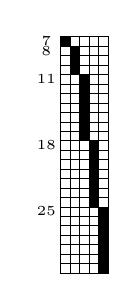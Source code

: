 \centering
\begin{tikzpicture}[scale=0.12, every node/.style={scale=1}, baseline=(current bounding box.center),ultra thin]
\node at (-1.5,-0.5) {\tiny7};
\node at (-1.5,-1.5) {\tiny8};
\node at (-1.5,-4.5) {\tiny11};
\node at (-1.5,-11.5) {\tiny18};
\node at (-1.5,-18.5) {\tiny25};
\draw [fill=black] (0,0) rectangle (1,-1);
\draw (1,0) rectangle (2,-1);
\draw (2,0) rectangle (3,-1);
\draw (3,0) rectangle (4,-1);
\draw (4,0) rectangle (5,-1);
\draw (0,-1) rectangle (1,-2);
\draw [fill=black] (1,-1) rectangle (2,-2);
\draw (2,-1) rectangle (3,-2);
\draw (3,-1) rectangle (4,-2);
\draw (4,-1) rectangle (5,-2);
\draw (0,-2) rectangle (1,-3);
\draw [fill=black] (1,-2) rectangle (2,-3);
\draw (2,-2) rectangle (3,-3);
\draw (3,-2) rectangle (4,-3);
\draw (4,-2) rectangle (5,-3);
\draw (0,-3) rectangle (1,-4);
\draw [fill=black] (1,-3) rectangle (2,-4);
\draw (2,-3) rectangle (3,-4);
\draw (3,-3) rectangle (4,-4);
\draw (4,-3) rectangle (5,-4);
\draw (0,-4) rectangle (1,-5);
\draw (1,-4) rectangle (2,-5);
\draw [fill=black] (2,-4) rectangle (3,-5);
\draw (3,-4) rectangle (4,-5);
\draw (4,-4) rectangle (5,-5);
\draw (0,-5) rectangle (1,-6);
\draw (1,-5) rectangle (2,-6);
\draw [fill=black] (2,-5) rectangle (3,-6);
\draw (3,-5) rectangle (4,-6);
\draw (4,-5) rectangle (5,-6);
\draw (0,-6) rectangle (1,-7);
\draw (1,-6) rectangle (2,-7);
\draw [fill=black] (2,-6) rectangle (3,-7);
\draw (3,-6) rectangle (4,-7);
\draw (4,-6) rectangle (5,-7);
\draw (0,-7) rectangle (1,-8);
\draw (1,-7) rectangle (2,-8);
\draw [fill=black] (2,-7) rectangle (3,-8);
\draw (3,-7) rectangle (4,-8);
\draw (4,-7) rectangle (5,-8);
\draw (0,-8) rectangle (1,-9);
\draw (1,-8) rectangle (2,-9);
\draw [fill=black] (2,-8) rectangle (3,-9);
\draw (3,-8) rectangle (4,-9);
\draw (4,-8) rectangle (5,-9);
\draw (0,-9) rectangle (1,-10);
\draw (1,-9) rectangle (2,-10);
\draw [fill=black] (2,-9) rectangle (3,-10);
\draw (3,-9) rectangle (4,-10);
\draw (4,-9) rectangle (5,-10);
\draw (0,-10) rectangle (1,-11);
\draw (1,-10) rectangle (2,-11);
\draw [fill=black] (2,-10) rectangle (3,-11);
\draw (3,-10) rectangle (4,-11);
\draw (4,-10) rectangle (5,-11);
\draw (0,-11) rectangle (1,-12);
\draw (1,-11) rectangle (2,-12);
\draw (2,-11) rectangle (3,-12);
\draw [fill=black] (3,-11) rectangle (4,-12);
\draw (4,-11) rectangle (5,-12);
\draw (0,-12) rectangle (1,-13);
\draw (1,-12) rectangle (2,-13);
\draw (2,-12) rectangle (3,-13);
\draw [fill=black] (3,-12) rectangle (4,-13);
\draw (4,-12) rectangle (5,-13);
\draw (0,-13) rectangle (1,-14);
\draw (1,-13) rectangle (2,-14);
\draw (2,-13) rectangle (3,-14);
\draw [fill=black] (3,-13) rectangle (4,-14);
\draw (4,-13) rectangle (5,-14);
\draw (0,-14) rectangle (1,-15);
\draw (1,-14) rectangle (2,-15);
\draw (2,-14) rectangle (3,-15);
\draw [fill=black] (3,-14) rectangle (4,-15);
\draw (4,-14) rectangle (5,-15);
\draw (0,-15) rectangle (1,-16);
\draw (1,-15) rectangle (2,-16);
\draw (2,-15) rectangle (3,-16);
\draw [fill=black] (3,-15) rectangle (4,-16);
\draw (4,-15) rectangle (5,-16);
\draw (0,-16) rectangle (1,-17);
\draw (1,-16) rectangle (2,-17);
\draw (2,-16) rectangle (3,-17);
\draw [fill=black] (3,-16) rectangle (4,-17);
\draw (4,-16) rectangle (5,-17);
\draw (0,-17) rectangle (1,-18);
\draw (1,-17) rectangle (2,-18);
\draw (2,-17) rectangle (3,-18);
\draw [fill=black] (3,-17) rectangle (4,-18);
\draw (4,-17) rectangle (5,-18);
\draw (0,-18) rectangle (1,-19);
\draw (1,-18) rectangle (2,-19);
\draw (2,-18) rectangle (3,-19);
\draw (3,-18) rectangle (4,-19);
\draw [fill=black] (4,-18) rectangle (5,-19);
\draw (0,-19) rectangle (1,-20);
\draw (1,-19) rectangle (2,-20);
\draw (2,-19) rectangle (3,-20);
\draw (3,-19) rectangle (4,-20);
\draw [fill=black] (4,-19) rectangle (5,-20);
\draw (0,-20) rectangle (1,-21);
\draw (1,-20) rectangle (2,-21);
\draw (2,-20) rectangle (3,-21);
\draw (3,-20) rectangle (4,-21);
\draw [fill=black] (4,-20) rectangle (5,-21);
\draw (0,-21) rectangle (1,-22);
\draw (1,-21) rectangle (2,-22);
\draw (2,-21) rectangle (3,-22);
\draw (3,-21) rectangle (4,-22);
\draw [fill=black] (4,-21) rectangle (5,-22);
\draw (0,-22) rectangle (1,-23);
\draw (1,-22) rectangle (2,-23);
\draw (2,-22) rectangle (3,-23);
\draw (3,-22) rectangle (4,-23);
\draw [fill=black] (4,-22) rectangle (5,-23);
\draw (0,-23) rectangle (1,-24);
\draw (1,-23) rectangle (2,-24);
\draw (2,-23) rectangle (3,-24);
\draw (3,-23) rectangle (4,-24);
\draw [fill=black] (4,-23) rectangle (5,-24);
\draw (0,-24) rectangle (1,-25);
\draw (1,-24) rectangle (2,-25);
\draw (2,-24) rectangle (3,-25);
\draw (3,-24) rectangle (4,-25);
\draw [fill=black] (4,-24) rectangle (5,-25);
\end{tikzpicture}
